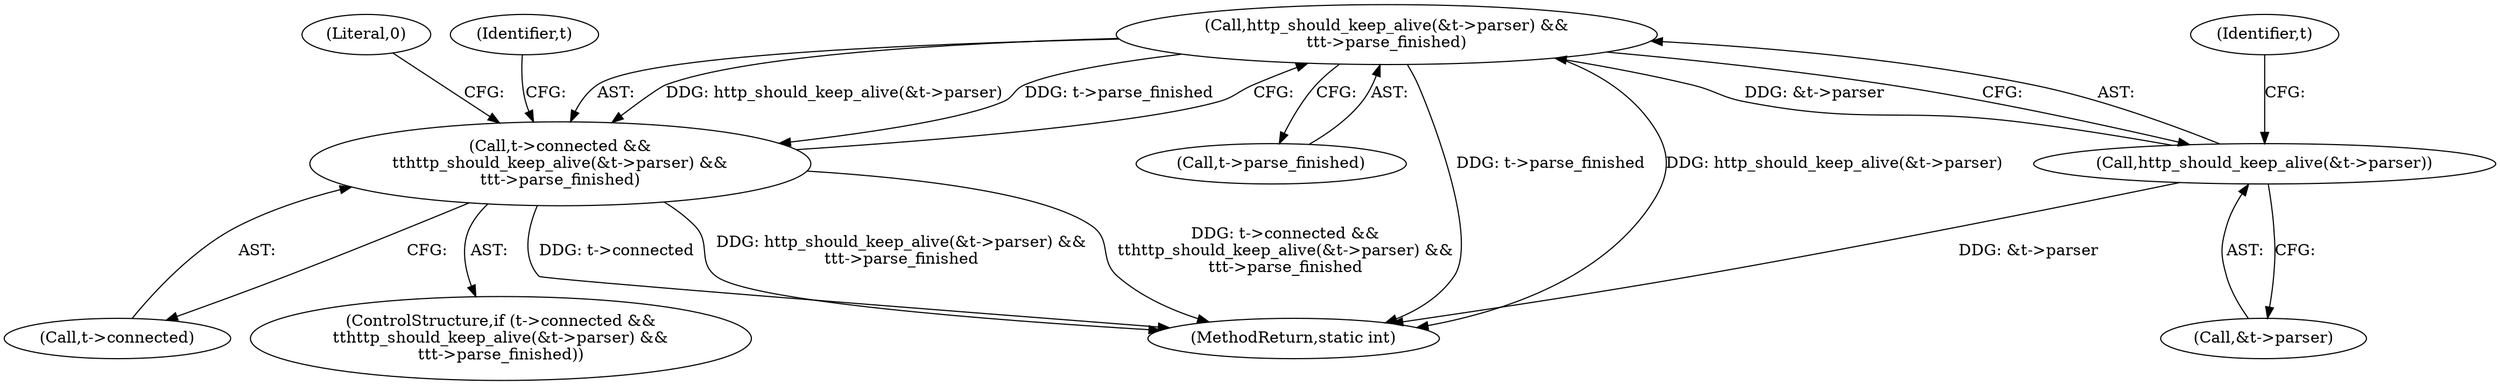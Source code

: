 digraph "0_libgit2_9a64e62f0f20c9cf9b2e1609f037060eb2d8eb22@pointer" {
"1000109" [label="(Call,http_should_keep_alive(&t->parser) &&\n\t\tt->parse_finished)"];
"1000110" [label="(Call,http_should_keep_alive(&t->parser))"];
"1000105" [label="(Call,t->connected &&\n\t\thttp_should_keep_alive(&t->parser) &&\n\t\tt->parse_finished)"];
"1000116" [label="(Identifier,t)"];
"1000119" [label="(Literal,0)"];
"1000104" [label="(ControlStructure,if (t->connected &&\n\t\thttp_should_keep_alive(&t->parser) &&\n\t\tt->parse_finished))"];
"1000109" [label="(Call,http_should_keep_alive(&t->parser) &&\n\t\tt->parse_finished)"];
"1000115" [label="(Call,t->parse_finished)"];
"1000111" [label="(Call,&t->parser)"];
"1000110" [label="(Call,http_should_keep_alive(&t->parser))"];
"1000122" [label="(Identifier,t)"];
"1000106" [label="(Call,t->connected)"];
"1000289" [label="(MethodReturn,static int)"];
"1000105" [label="(Call,t->connected &&\n\t\thttp_should_keep_alive(&t->parser) &&\n\t\tt->parse_finished)"];
"1000109" -> "1000105"  [label="AST: "];
"1000109" -> "1000110"  [label="CFG: "];
"1000109" -> "1000115"  [label="CFG: "];
"1000110" -> "1000109"  [label="AST: "];
"1000115" -> "1000109"  [label="AST: "];
"1000105" -> "1000109"  [label="CFG: "];
"1000109" -> "1000289"  [label="DDG: t->parse_finished"];
"1000109" -> "1000289"  [label="DDG: http_should_keep_alive(&t->parser)"];
"1000109" -> "1000105"  [label="DDG: http_should_keep_alive(&t->parser)"];
"1000109" -> "1000105"  [label="DDG: t->parse_finished"];
"1000110" -> "1000109"  [label="DDG: &t->parser"];
"1000110" -> "1000111"  [label="CFG: "];
"1000111" -> "1000110"  [label="AST: "];
"1000116" -> "1000110"  [label="CFG: "];
"1000110" -> "1000289"  [label="DDG: &t->parser"];
"1000105" -> "1000104"  [label="AST: "];
"1000105" -> "1000106"  [label="CFG: "];
"1000106" -> "1000105"  [label="AST: "];
"1000119" -> "1000105"  [label="CFG: "];
"1000122" -> "1000105"  [label="CFG: "];
"1000105" -> "1000289"  [label="DDG: t->connected &&\n\t\thttp_should_keep_alive(&t->parser) &&\n\t\tt->parse_finished"];
"1000105" -> "1000289"  [label="DDG: t->connected"];
"1000105" -> "1000289"  [label="DDG: http_should_keep_alive(&t->parser) &&\n\t\tt->parse_finished"];
}

